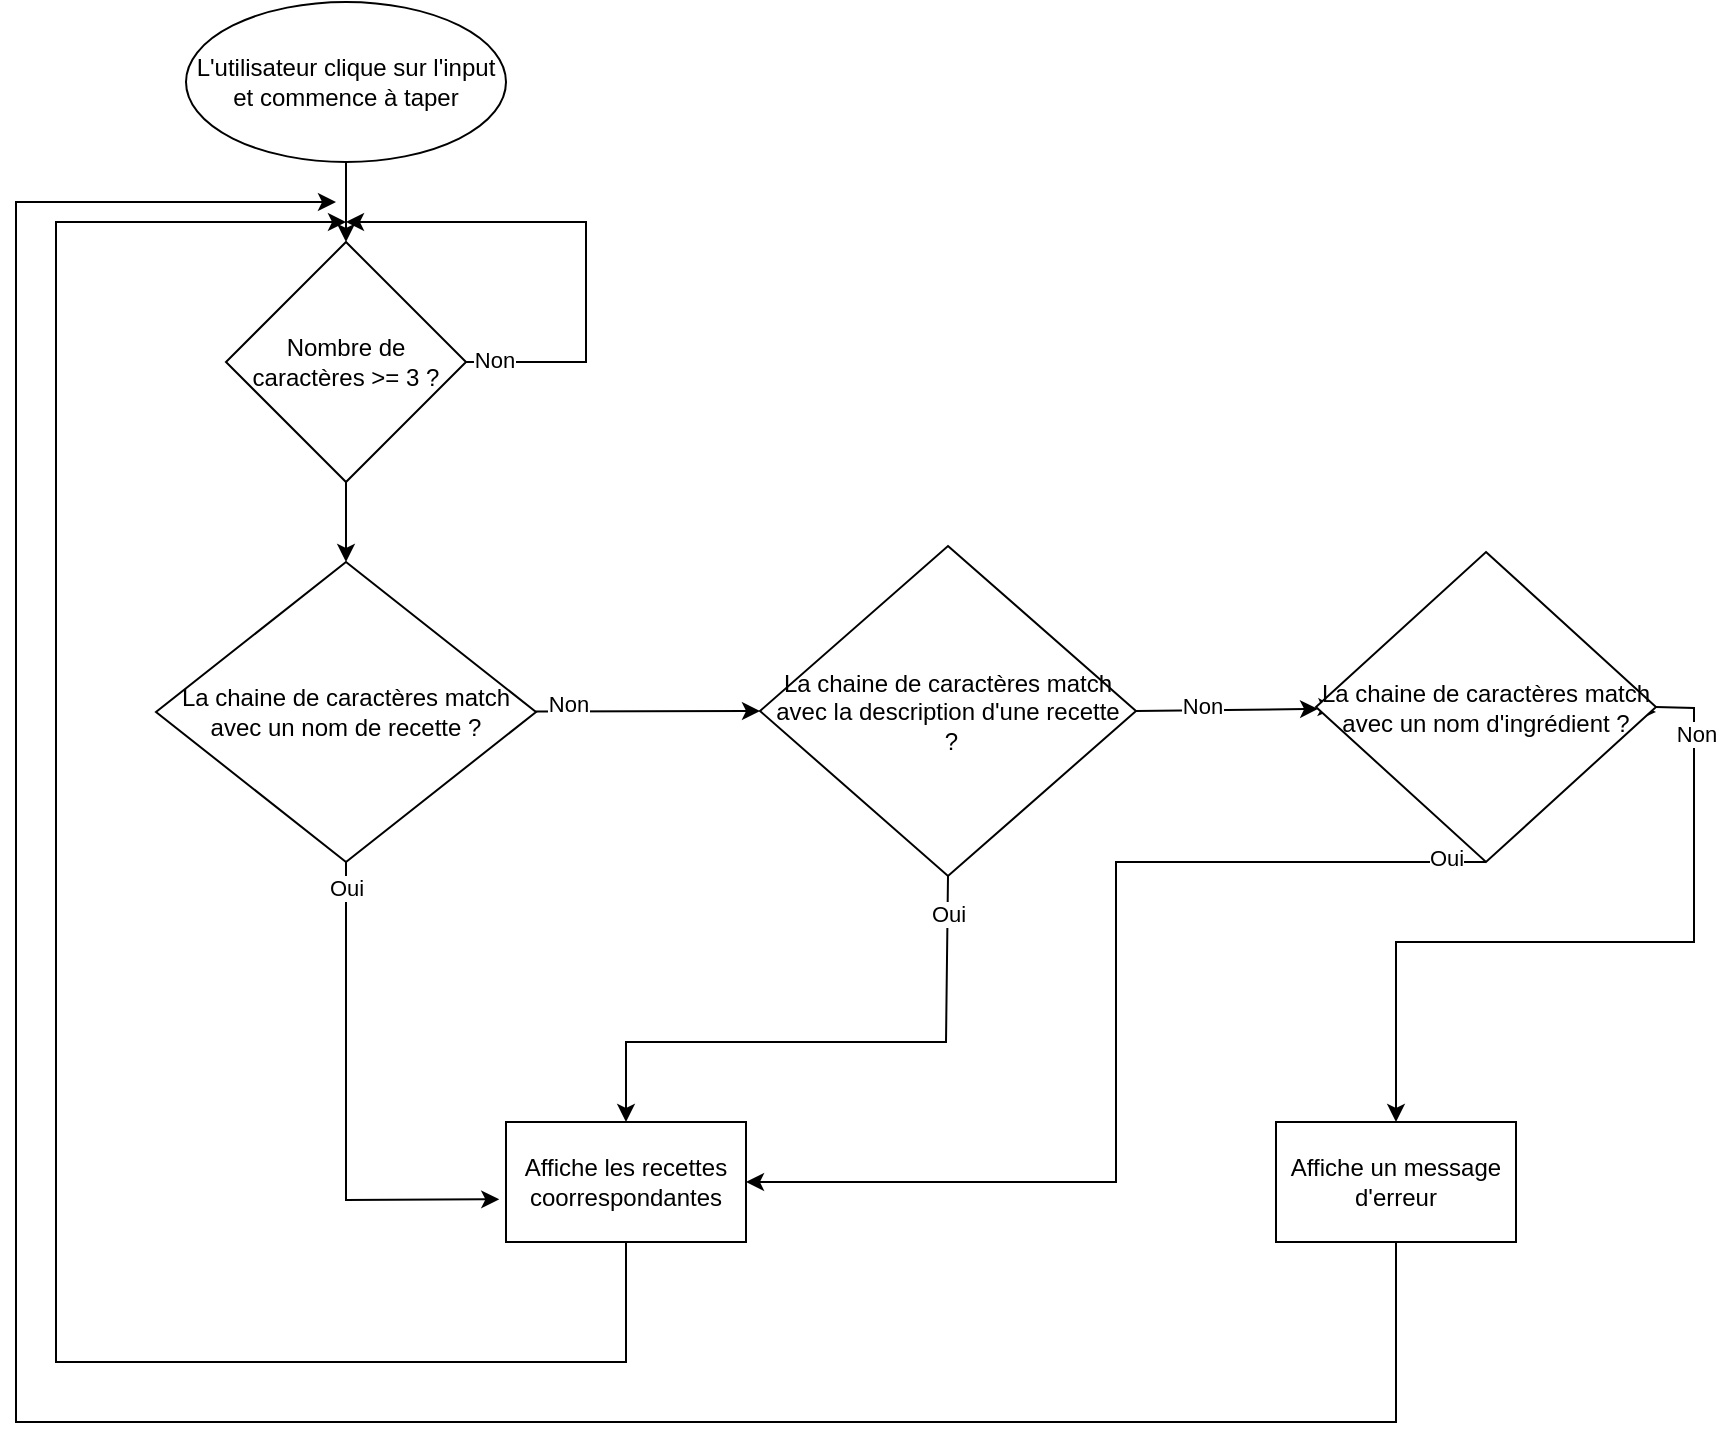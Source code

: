 <mxfile>
    <diagram id="G3b95pPehaJal_vwlHOC" name="Page-1">
        <mxGraphModel dx="950" dy="520" grid="0" gridSize="10" guides="1" tooltips="1" connect="1" arrows="1" fold="1" page="1" pageScale="1" pageWidth="850" pageHeight="1400" background="#FFFFFF" math="0" shadow="0">
            <root>
                <mxCell id="0"/>
                <mxCell id="1" parent="0"/>
                <mxCell id="5" value="" style="edgeStyle=none;html=1;rounded=0;fontColor=#000000;strokeColor=#000000;" parent="1" source="2" target="4" edge="1">
                    <mxGeometry relative="1" as="geometry"/>
                </mxCell>
                <mxCell id="2" value="L'utilisateur clique sur l'input et commence à taper" style="ellipse;whiteSpace=wrap;html=1;rounded=0;" parent="1" vertex="1">
                    <mxGeometry x="95" y="10" width="160" height="80" as="geometry"/>
                </mxCell>
                <mxCell id="6" style="edgeStyle=none;html=1;exitX=1;exitY=0.5;exitDx=0;exitDy=0;rounded=0;strokeColor=#000000;" parent="1" source="4" edge="1">
                    <mxGeometry relative="1" as="geometry">
                        <mxPoint x="175" y="120" as="targetPoint"/>
                        <Array as="points">
                            <mxPoint x="295" y="190"/>
                            <mxPoint x="295" y="120"/>
                        </Array>
                    </mxGeometry>
                </mxCell>
                <mxCell id="17" value="Non" style="edgeLabel;html=1;align=center;verticalAlign=middle;resizable=0;points=[];rounded=0;" parent="6" vertex="1" connectable="0">
                    <mxGeometry x="-0.888" y="1" relative="1" as="geometry">
                        <mxPoint as="offset"/>
                    </mxGeometry>
                </mxCell>
                <mxCell id="8" value="" style="edgeStyle=none;html=1;exitX=0.5;exitY=1;exitDx=0;exitDy=0;rounded=0;strokeColor=#000000;" parent="1" source="4" target="7" edge="1">
                    <mxGeometry relative="1" as="geometry">
                        <mxPoint x="175" y="260" as="sourcePoint"/>
                    </mxGeometry>
                </mxCell>
                <mxCell id="4" value="Nombre de caractères &amp;gt;= 3 ?" style="rhombus;whiteSpace=wrap;html=1;rounded=0;" parent="1" vertex="1">
                    <mxGeometry x="115" y="130" width="120" height="120" as="geometry"/>
                </mxCell>
                <mxCell id="10" value="" style="edgeStyle=none;html=1;entryX=-0.028;entryY=0.644;entryDx=0;entryDy=0;entryPerimeter=0;rounded=0;strokeColor=#000000;" parent="1" target="9" edge="1">
                    <mxGeometry relative="1" as="geometry">
                        <mxPoint x="175" y="440" as="sourcePoint"/>
                        <mxPoint x="175" y="650" as="targetPoint"/>
                        <Array as="points">
                            <mxPoint x="175" y="609"/>
                        </Array>
                    </mxGeometry>
                </mxCell>
                <mxCell id="16" value="Oui" style="edgeLabel;html=1;align=center;verticalAlign=middle;resizable=0;points=[];rounded=0;" parent="10" vertex="1" connectable="0">
                    <mxGeometry x="-0.897" relative="1" as="geometry">
                        <mxPoint as="offset"/>
                    </mxGeometry>
                </mxCell>
                <mxCell id="11" style="edgeStyle=none;html=1;entryX=0;entryY=0.5;entryDx=0;entryDy=0;rounded=0;strokeColor=#000000;" parent="1" source="7" target="14" edge="1">
                    <mxGeometry relative="1" as="geometry">
                        <mxPoint x="395" y="365" as="targetPoint"/>
                    </mxGeometry>
                </mxCell>
                <mxCell id="15" value="Non" style="edgeLabel;html=1;align=center;verticalAlign=middle;resizable=0;points=[];rounded=0;" parent="11" vertex="1" connectable="0">
                    <mxGeometry x="-0.717" y="4" relative="1" as="geometry">
                        <mxPoint as="offset"/>
                    </mxGeometry>
                </mxCell>
                <mxCell id="7" value="La chaine de caractères match avec un nom de recette ?" style="rhombus;whiteSpace=wrap;html=1;rounded=0;" parent="1" vertex="1">
                    <mxGeometry x="80" y="290" width="190" height="150" as="geometry"/>
                </mxCell>
                <mxCell id="34" value="" style="edgeStyle=none;html=1;exitX=0.5;exitY=1;exitDx=0;exitDy=0;rounded=0;strokeColor=#000000;" parent="1" source="9" edge="1">
                    <mxGeometry relative="1" as="geometry">
                        <mxPoint x="175" y="120" as="targetPoint"/>
                        <Array as="points">
                            <mxPoint x="315" y="690"/>
                            <mxPoint x="30" y="690"/>
                            <mxPoint x="30" y="120"/>
                        </Array>
                    </mxGeometry>
                </mxCell>
                <mxCell id="9" value="Affiche les recettes coorrespondantes" style="rounded=0;whiteSpace=wrap;html=1;arcSize=17;" parent="1" vertex="1">
                    <mxGeometry x="255" y="570" width="120" height="60" as="geometry"/>
                </mxCell>
                <mxCell id="19" style="edgeStyle=none;html=1;exitX=1;exitY=0.5;exitDx=0;exitDy=0;rounded=0;strokeColor=#000000;" parent="1" source="14" target="24" edge="1">
                    <mxGeometry relative="1" as="geometry">
                        <mxPoint x="680" y="365" as="targetPoint"/>
                    </mxGeometry>
                </mxCell>
                <mxCell id="21" style="edgeStyle=none;html=1;exitX=0.5;exitY=1;exitDx=0;exitDy=0;entryX=0.5;entryY=0;entryDx=0;entryDy=0;rounded=0;strokeColor=#000000;" parent="1" source="14" target="9" edge="1">
                    <mxGeometry relative="1" as="geometry">
                        <mxPoint x="245" y="530" as="targetPoint"/>
                        <Array as="points">
                            <mxPoint x="475" y="530"/>
                            <mxPoint x="315" y="530"/>
                        </Array>
                    </mxGeometry>
                </mxCell>
                <mxCell id="23" value="Oui" style="edgeLabel;html=1;align=center;verticalAlign=middle;resizable=0;points=[];rounded=0;" parent="21" vertex="1" connectable="0">
                    <mxGeometry x="-0.864" relative="1" as="geometry">
                        <mxPoint as="offset"/>
                    </mxGeometry>
                </mxCell>
                <mxCell id="14" value="&lt;span&gt;La chaine de caractères match avec la description d'une recette&lt;br&gt;&amp;nbsp;?&lt;/span&gt;" style="rhombus;whiteSpace=wrap;html=1;rounded=0;" parent="1" vertex="1">
                    <mxGeometry x="382" y="282" width="188" height="165" as="geometry"/>
                </mxCell>
                <mxCell id="18" value="&lt;font&gt;Oui&lt;/font&gt;" style="text;html=1;align=center;verticalAlign=middle;resizable=0;points=[];autosize=1;rounded=0;labelBackgroundColor=default;fontColor=#FFFFFF;" parent="1" vertex="1">
                    <mxGeometry x="181" y="251" width="29" height="18" as="geometry"/>
                </mxCell>
                <mxCell id="20" value="Non" style="edgeLabel;html=1;align=center;verticalAlign=middle;resizable=0;points=[];rounded=0;" parent="1" vertex="1" connectable="0">
                    <mxGeometry x="515" y="365" as="geometry">
                        <mxPoint x="88" y="-3" as="offset"/>
                    </mxGeometry>
                </mxCell>
                <mxCell id="25" style="edgeStyle=none;html=1;rounded=0;" parent="1" source="24" edge="1">
                    <mxGeometry relative="1" as="geometry">
                        <mxPoint x="830" y="365" as="targetPoint"/>
                    </mxGeometry>
                </mxCell>
                <mxCell id="26" style="edgeStyle=none;html=1;exitX=0;exitY=0.5;exitDx=0;exitDy=0;rounded=0;" parent="1" source="24" edge="1">
                    <mxGeometry relative="1" as="geometry">
                        <mxPoint x="670" y="363" as="targetPoint"/>
                    </mxGeometry>
                </mxCell>
                <mxCell id="27" style="edgeStyle=none;html=1;exitX=0.5;exitY=1;exitDx=0;exitDy=0;entryX=1;entryY=0.5;entryDx=0;entryDy=0;rounded=0;strokeColor=#000000;" parent="1" source="24" target="9" edge="1">
                    <mxGeometry relative="1" as="geometry">
                        <Array as="points">
                            <mxPoint x="560" y="440"/>
                            <mxPoint x="560" y="600"/>
                        </Array>
                    </mxGeometry>
                </mxCell>
                <mxCell id="28" value="Oui" style="edgeLabel;html=1;align=center;verticalAlign=middle;resizable=0;points=[];rounded=0;" parent="27" vertex="1" connectable="0">
                    <mxGeometry x="-0.924" y="-2" relative="1" as="geometry">
                        <mxPoint as="offset"/>
                    </mxGeometry>
                </mxCell>
                <mxCell id="29" style="edgeStyle=none;html=1;rounded=0;exitX=1;exitY=0.5;exitDx=0;exitDy=0;strokeColor=#000000;" parent="1" source="24" target="30" edge="1">
                    <mxGeometry relative="1" as="geometry">
                        <mxPoint x="720" y="560" as="targetPoint"/>
                        <Array as="points">
                            <mxPoint x="849" y="363"/>
                            <mxPoint x="849" y="480"/>
                            <mxPoint x="700" y="480"/>
                        </Array>
                        <mxPoint x="840" y="342" as="sourcePoint"/>
                    </mxGeometry>
                </mxCell>
                <mxCell id="32" value="Non" style="edgeLabel;html=1;align=center;verticalAlign=middle;resizable=0;points=[];rounded=0;" parent="29" vertex="1" connectable="0">
                    <mxGeometry x="-0.832" y="1" relative="1" as="geometry">
                        <mxPoint as="offset"/>
                    </mxGeometry>
                </mxCell>
                <mxCell id="24" value="&lt;span&gt;La chaine de caractères match avec un nom d'ingrédient ?&lt;/span&gt;" style="rhombus;whiteSpace=wrap;html=1;rounded=0;" parent="1" vertex="1">
                    <mxGeometry x="660" y="285" width="170" height="155" as="geometry"/>
                </mxCell>
                <mxCell id="37" value="" style="edgeStyle=none;html=1;rounded=0;strokeColor=#000000;" parent="1" source="30" edge="1">
                    <mxGeometry relative="1" as="geometry">
                        <mxPoint x="170" y="110" as="targetPoint"/>
                        <Array as="points">
                            <mxPoint x="700" y="720"/>
                            <mxPoint x="10" y="720"/>
                            <mxPoint x="10" y="110"/>
                        </Array>
                    </mxGeometry>
                </mxCell>
                <mxCell id="30" value="Affiche un message d'erreur" style="rounded=0;whiteSpace=wrap;html=1;" parent="1" vertex="1">
                    <mxGeometry x="640" y="570" width="120" height="60" as="geometry"/>
                </mxCell>
            </root>
        </mxGraphModel>
    </diagram>
</mxfile>